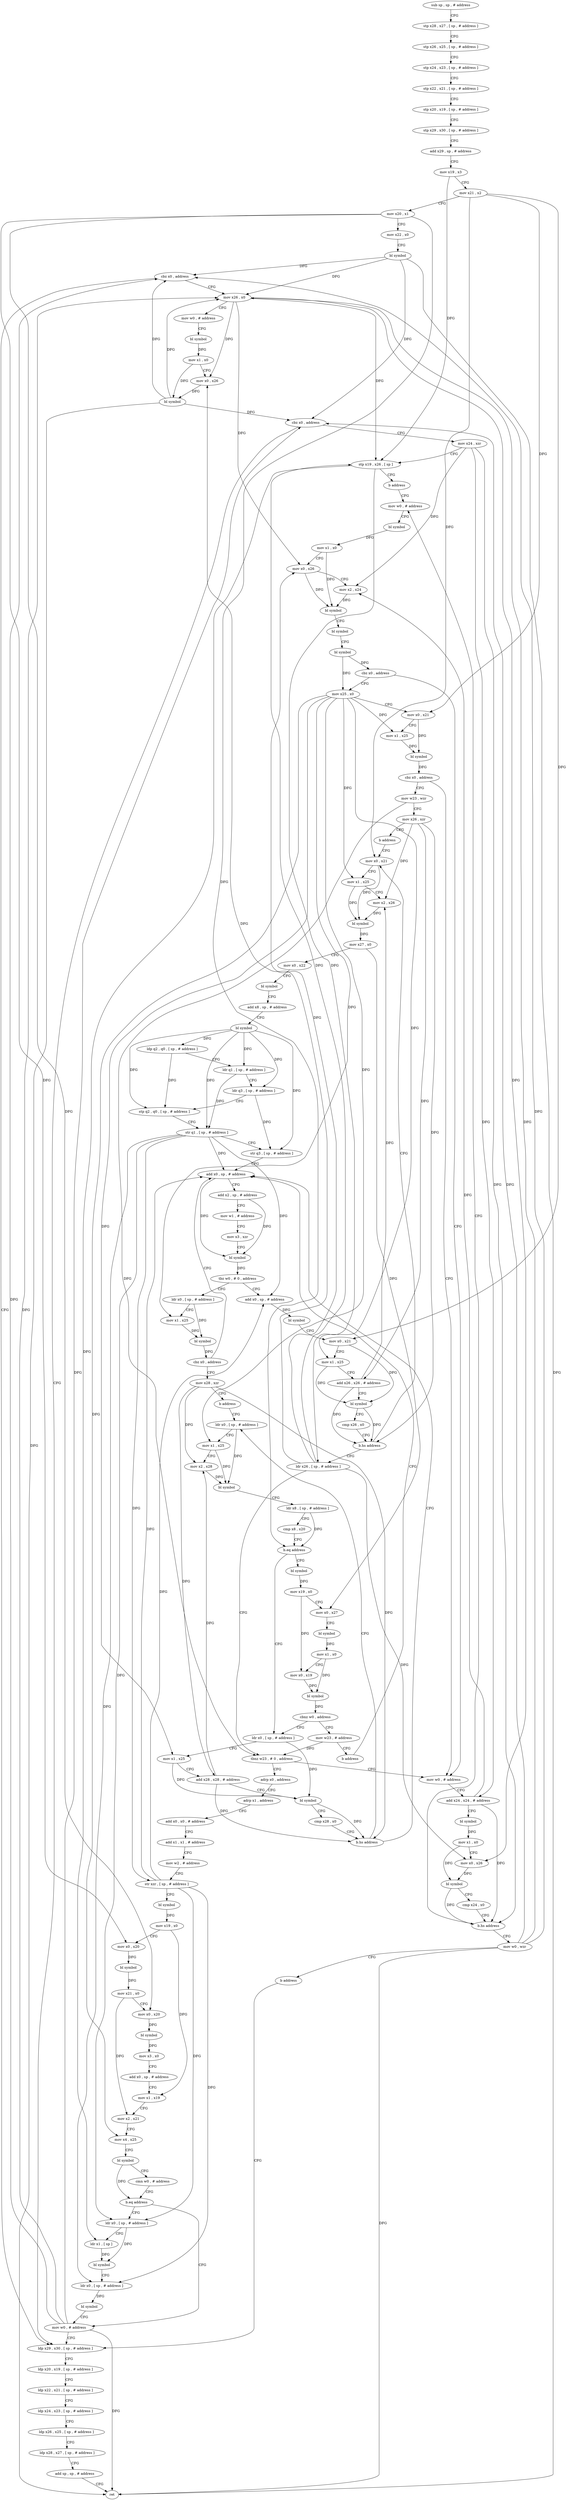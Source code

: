 digraph "func" {
"108076" [label = "sub sp , sp , # address" ]
"108080" [label = "stp x28 , x27 , [ sp , # address ]" ]
"108084" [label = "stp x26 , x25 , [ sp , # address ]" ]
"108088" [label = "stp x24 , x23 , [ sp , # address ]" ]
"108092" [label = "stp x22 , x21 , [ sp , # address ]" ]
"108096" [label = "stp x20 , x19 , [ sp , # address ]" ]
"108100" [label = "stp x29 , x30 , [ sp , # address ]" ]
"108104" [label = "add x29 , sp , # address" ]
"108108" [label = "mov x19 , x3" ]
"108112" [label = "mov x21 , x2" ]
"108116" [label = "mov x20 , x1" ]
"108120" [label = "mov x22 , x0" ]
"108124" [label = "bl symbol" ]
"108128" [label = "cbz x0 , address" ]
"108628" [label = "ldp x29 , x30 , [ sp , # address ]" ]
"108132" [label = "mov x26 , x0" ]
"108632" [label = "ldp x20 , x19 , [ sp , # address ]" ]
"108636" [label = "ldp x22 , x21 , [ sp , # address ]" ]
"108640" [label = "ldp x24 , x23 , [ sp , # address ]" ]
"108644" [label = "ldp x26 , x25 , [ sp , # address ]" ]
"108648" [label = "ldp x28 , x27 , [ sp , # address ]" ]
"108652" [label = "add sp , sp , # address" ]
"108656" [label = "ret" ]
"108136" [label = "mov w0 , # address" ]
"108140" [label = "bl symbol" ]
"108144" [label = "mov x1 , x0" ]
"108148" [label = "mov x0 , x26" ]
"108152" [label = "bl symbol" ]
"108156" [label = "cbz x0 , address" ]
"108160" [label = "mov x24 , xzr" ]
"108164" [label = "stp x19 , x26 , [ sp ]" ]
"108168" [label = "b address" ]
"108212" [label = "mov w0 , # address" ]
"108216" [label = "bl symbol" ]
"108220" [label = "mov x1 , x0" ]
"108224" [label = "mov x0 , x26" ]
"108228" [label = "mov x2 , x24" ]
"108232" [label = "bl symbol" ]
"108236" [label = "bl symbol" ]
"108240" [label = "bl symbol" ]
"108244" [label = "cbz x0 , address" ]
"108180" [label = "mov w0 , # address" ]
"108248" [label = "mov x25 , x0" ]
"108184" [label = "add x24 , x24 , # address" ]
"108188" [label = "bl symbol" ]
"108192" [label = "mov x1 , x0" ]
"108196" [label = "mov x0 , x26" ]
"108200" [label = "bl symbol" ]
"108204" [label = "cmp x24 , x0" ]
"108208" [label = "b.hs address" ]
"108512" [label = "mov w0 , wzr" ]
"108252" [label = "mov x0 , x21" ]
"108256" [label = "mov x1 , x25" ]
"108260" [label = "bl symbol" ]
"108264" [label = "cbz x0 , address" ]
"108268" [label = "mov w23 , wzr" ]
"108516" [label = "b address" ]
"108272" [label = "mov x26 , xzr" ]
"108276" [label = "b address" ]
"108312" [label = "mov x0 , x21" ]
"108316" [label = "mov x1 , x25" ]
"108320" [label = "mov x2 , x26" ]
"108324" [label = "bl symbol" ]
"108328" [label = "mov x27 , x0" ]
"108332" [label = "mov x0 , x22" ]
"108336" [label = "bl symbol" ]
"108340" [label = "add x8 , sp , # address" ]
"108344" [label = "bl symbol" ]
"108348" [label = "ldp q2 , q0 , [ sp , # address ]" ]
"108352" [label = "ldr q1 , [ sp , # address ]" ]
"108356" [label = "ldr q3 , [ sp , # address ]" ]
"108360" [label = "stp q2 , q0 , [ sp , # address ]" ]
"108364" [label = "str q1 , [ sp , # address ]" ]
"108368" [label = "str q3 , [ sp , # address ]" ]
"108372" [label = "add x0 , sp , # address" ]
"108280" [label = "add x0 , sp , # address" ]
"108284" [label = "bl symbol" ]
"108288" [label = "mov x0 , x21" ]
"108292" [label = "mov x1 , x25" ]
"108296" [label = "add x26 , x26 , # address" ]
"108300" [label = "bl symbol" ]
"108304" [label = "cmp x26 , x0" ]
"108308" [label = "b.hs address" ]
"108172" [label = "ldr x26 , [ sp , # address ]" ]
"108396" [label = "ldr x0 , [ sp , # address ]" ]
"108400" [label = "mov x1 , x25" ]
"108404" [label = "bl symbol" ]
"108408" [label = "cbz x0 , address" ]
"108412" [label = "mov x28 , xzr" ]
"108176" [label = "tbnz w23 , # 0 , address" ]
"108520" [label = "adrp x0 , address" ]
"108376" [label = "add x2 , sp , # address" ]
"108380" [label = "mov w1 , # address" ]
"108384" [label = "mov x3 , xzr" ]
"108388" [label = "bl symbol" ]
"108392" [label = "tbz w0 , # 0 , address" ]
"108416" [label = "b address" ]
"108444" [label = "ldr x0 , [ sp , # address ]" ]
"108524" [label = "adrp x1 , address" ]
"108528" [label = "add x0 , x0 , # address" ]
"108532" [label = "add x1 , x1 , # address" ]
"108536" [label = "mov w2 , # address" ]
"108540" [label = "str xzr , [ sp , # address ]" ]
"108544" [label = "bl symbol" ]
"108548" [label = "mov x19 , x0" ]
"108552" [label = "mov x0 , x20" ]
"108556" [label = "bl symbol" ]
"108560" [label = "mov x21 , x0" ]
"108564" [label = "mov x0 , x20" ]
"108568" [label = "bl symbol" ]
"108572" [label = "mov x3 , x0" ]
"108576" [label = "add x0 , sp , # address" ]
"108580" [label = "mov x1 , x19" ]
"108584" [label = "mov x2 , x21" ]
"108588" [label = "mov x4 , x25" ]
"108592" [label = "bl symbol" ]
"108596" [label = "cmn w0 , # address" ]
"108600" [label = "b.eq address" ]
"108624" [label = "mov w0 , # address" ]
"108604" [label = "ldr x0 , [ sp , # address ]" ]
"108448" [label = "mov x1 , x25" ]
"108452" [label = "mov x2 , x28" ]
"108456" [label = "bl symbol" ]
"108460" [label = "ldr x8 , [ sp , # address ]" ]
"108464" [label = "cmp x8 , x20" ]
"108468" [label = "b.eq address" ]
"108420" [label = "ldr x0 , [ sp , # address ]" ]
"108472" [label = "bl symbol" ]
"108608" [label = "ldr x1 , [ sp ]" ]
"108612" [label = "bl symbol" ]
"108616" [label = "ldr x0 , [ sp , # address ]" ]
"108620" [label = "bl symbol" ]
"108424" [label = "mov x1 , x25" ]
"108428" [label = "add x28 , x28 , # address" ]
"108432" [label = "bl symbol" ]
"108436" [label = "cmp x28 , x0" ]
"108440" [label = "b.hs address" ]
"108476" [label = "mov x19 , x0" ]
"108480" [label = "mov x0 , x27" ]
"108484" [label = "bl symbol" ]
"108488" [label = "mov x1 , x0" ]
"108492" [label = "mov x0 , x19" ]
"108496" [label = "bl symbol" ]
"108500" [label = "cbnz w0 , address" ]
"108504" [label = "mov w23 , # address" ]
"108508" [label = "b address" ]
"108076" -> "108080" [ label = "CFG" ]
"108080" -> "108084" [ label = "CFG" ]
"108084" -> "108088" [ label = "CFG" ]
"108088" -> "108092" [ label = "CFG" ]
"108092" -> "108096" [ label = "CFG" ]
"108096" -> "108100" [ label = "CFG" ]
"108100" -> "108104" [ label = "CFG" ]
"108104" -> "108108" [ label = "CFG" ]
"108108" -> "108112" [ label = "CFG" ]
"108108" -> "108164" [ label = "DFG" ]
"108112" -> "108116" [ label = "CFG" ]
"108112" -> "108252" [ label = "DFG" ]
"108112" -> "108312" [ label = "DFG" ]
"108112" -> "108288" [ label = "DFG" ]
"108116" -> "108120" [ label = "CFG" ]
"108116" -> "108552" [ label = "DFG" ]
"108116" -> "108564" [ label = "DFG" ]
"108116" -> "108468" [ label = "DFG" ]
"108120" -> "108124" [ label = "CFG" ]
"108124" -> "108128" [ label = "DFG" ]
"108124" -> "108656" [ label = "DFG" ]
"108124" -> "108132" [ label = "DFG" ]
"108124" -> "108156" [ label = "DFG" ]
"108128" -> "108628" [ label = "CFG" ]
"108128" -> "108132" [ label = "CFG" ]
"108628" -> "108632" [ label = "CFG" ]
"108132" -> "108136" [ label = "CFG" ]
"108132" -> "108148" [ label = "DFG" ]
"108132" -> "108164" [ label = "DFG" ]
"108132" -> "108224" [ label = "DFG" ]
"108132" -> "108196" [ label = "DFG" ]
"108632" -> "108636" [ label = "CFG" ]
"108636" -> "108640" [ label = "CFG" ]
"108640" -> "108644" [ label = "CFG" ]
"108644" -> "108648" [ label = "CFG" ]
"108648" -> "108652" [ label = "CFG" ]
"108652" -> "108656" [ label = "CFG" ]
"108136" -> "108140" [ label = "CFG" ]
"108140" -> "108144" [ label = "DFG" ]
"108144" -> "108148" [ label = "CFG" ]
"108144" -> "108152" [ label = "DFG" ]
"108148" -> "108152" [ label = "DFG" ]
"108152" -> "108156" [ label = "DFG" ]
"108152" -> "108128" [ label = "DFG" ]
"108152" -> "108132" [ label = "DFG" ]
"108152" -> "108656" [ label = "DFG" ]
"108156" -> "108628" [ label = "CFG" ]
"108156" -> "108160" [ label = "CFG" ]
"108160" -> "108164" [ label = "CFG" ]
"108160" -> "108228" [ label = "DFG" ]
"108160" -> "108184" [ label = "DFG" ]
"108160" -> "108208" [ label = "DFG" ]
"108164" -> "108168" [ label = "CFG" ]
"108164" -> "108608" [ label = "DFG" ]
"108164" -> "108172" [ label = "DFG" ]
"108168" -> "108212" [ label = "CFG" ]
"108212" -> "108216" [ label = "CFG" ]
"108216" -> "108220" [ label = "DFG" ]
"108220" -> "108224" [ label = "CFG" ]
"108220" -> "108232" [ label = "DFG" ]
"108224" -> "108228" [ label = "CFG" ]
"108224" -> "108232" [ label = "DFG" ]
"108228" -> "108232" [ label = "DFG" ]
"108232" -> "108236" [ label = "CFG" ]
"108236" -> "108240" [ label = "CFG" ]
"108240" -> "108244" [ label = "DFG" ]
"108240" -> "108248" [ label = "DFG" ]
"108244" -> "108180" [ label = "CFG" ]
"108244" -> "108248" [ label = "CFG" ]
"108180" -> "108184" [ label = "CFG" ]
"108248" -> "108252" [ label = "CFG" ]
"108248" -> "108256" [ label = "DFG" ]
"108248" -> "108316" [ label = "DFG" ]
"108248" -> "108292" [ label = "DFG" ]
"108248" -> "108400" [ label = "DFG" ]
"108248" -> "108588" [ label = "DFG" ]
"108248" -> "108448" [ label = "DFG" ]
"108248" -> "108424" [ label = "DFG" ]
"108184" -> "108188" [ label = "CFG" ]
"108184" -> "108228" [ label = "DFG" ]
"108184" -> "108208" [ label = "DFG" ]
"108188" -> "108192" [ label = "DFG" ]
"108192" -> "108196" [ label = "CFG" ]
"108192" -> "108200" [ label = "DFG" ]
"108196" -> "108200" [ label = "DFG" ]
"108200" -> "108204" [ label = "CFG" ]
"108200" -> "108208" [ label = "DFG" ]
"108204" -> "108208" [ label = "CFG" ]
"108208" -> "108512" [ label = "CFG" ]
"108208" -> "108212" [ label = "CFG" ]
"108512" -> "108516" [ label = "CFG" ]
"108512" -> "108128" [ label = "DFG" ]
"108512" -> "108132" [ label = "DFG" ]
"108512" -> "108156" [ label = "DFG" ]
"108512" -> "108656" [ label = "DFG" ]
"108252" -> "108256" [ label = "CFG" ]
"108252" -> "108260" [ label = "DFG" ]
"108256" -> "108260" [ label = "DFG" ]
"108260" -> "108264" [ label = "DFG" ]
"108264" -> "108180" [ label = "CFG" ]
"108264" -> "108268" [ label = "CFG" ]
"108268" -> "108272" [ label = "CFG" ]
"108268" -> "108176" [ label = "DFG" ]
"108516" -> "108628" [ label = "CFG" ]
"108272" -> "108276" [ label = "CFG" ]
"108272" -> "108320" [ label = "DFG" ]
"108272" -> "108296" [ label = "DFG" ]
"108272" -> "108308" [ label = "DFG" ]
"108276" -> "108312" [ label = "CFG" ]
"108312" -> "108316" [ label = "CFG" ]
"108312" -> "108324" [ label = "DFG" ]
"108316" -> "108320" [ label = "CFG" ]
"108316" -> "108324" [ label = "DFG" ]
"108320" -> "108324" [ label = "DFG" ]
"108324" -> "108328" [ label = "DFG" ]
"108328" -> "108332" [ label = "CFG" ]
"108328" -> "108480" [ label = "DFG" ]
"108332" -> "108336" [ label = "CFG" ]
"108336" -> "108340" [ label = "CFG" ]
"108340" -> "108344" [ label = "CFG" ]
"108344" -> "108348" [ label = "DFG" ]
"108344" -> "108360" [ label = "DFG" ]
"108344" -> "108352" [ label = "DFG" ]
"108344" -> "108364" [ label = "DFG" ]
"108344" -> "108356" [ label = "DFG" ]
"108344" -> "108368" [ label = "DFG" ]
"108348" -> "108352" [ label = "CFG" ]
"108348" -> "108360" [ label = "DFG" ]
"108352" -> "108356" [ label = "CFG" ]
"108352" -> "108364" [ label = "DFG" ]
"108356" -> "108360" [ label = "CFG" ]
"108356" -> "108368" [ label = "DFG" ]
"108360" -> "108364" [ label = "CFG" ]
"108364" -> "108368" [ label = "CFG" ]
"108364" -> "108604" [ label = "DFG" ]
"108364" -> "108616" [ label = "DFG" ]
"108364" -> "108372" [ label = "DFG" ]
"108364" -> "108280" [ label = "DFG" ]
"108364" -> "108540" [ label = "DFG" ]
"108368" -> "108372" [ label = "CFG" ]
"108372" -> "108376" [ label = "CFG" ]
"108372" -> "108388" [ label = "DFG" ]
"108280" -> "108284" [ label = "DFG" ]
"108284" -> "108288" [ label = "CFG" ]
"108288" -> "108292" [ label = "CFG" ]
"108288" -> "108300" [ label = "DFG" ]
"108292" -> "108296" [ label = "CFG" ]
"108292" -> "108300" [ label = "DFG" ]
"108296" -> "108300" [ label = "CFG" ]
"108296" -> "108320" [ label = "DFG" ]
"108296" -> "108308" [ label = "DFG" ]
"108300" -> "108304" [ label = "CFG" ]
"108300" -> "108308" [ label = "DFG" ]
"108304" -> "108308" [ label = "CFG" ]
"108308" -> "108172" [ label = "CFG" ]
"108308" -> "108312" [ label = "CFG" ]
"108172" -> "108176" [ label = "CFG" ]
"108172" -> "108148" [ label = "DFG" ]
"108172" -> "108164" [ label = "DFG" ]
"108172" -> "108224" [ label = "DFG" ]
"108172" -> "108196" [ label = "DFG" ]
"108396" -> "108400" [ label = "CFG" ]
"108396" -> "108404" [ label = "DFG" ]
"108400" -> "108404" [ label = "DFG" ]
"108404" -> "108408" [ label = "DFG" ]
"108408" -> "108372" [ label = "CFG" ]
"108408" -> "108412" [ label = "CFG" ]
"108412" -> "108416" [ label = "CFG" ]
"108412" -> "108452" [ label = "DFG" ]
"108412" -> "108428" [ label = "DFG" ]
"108412" -> "108440" [ label = "DFG" ]
"108176" -> "108520" [ label = "CFG" ]
"108176" -> "108180" [ label = "CFG" ]
"108520" -> "108524" [ label = "CFG" ]
"108376" -> "108380" [ label = "CFG" ]
"108376" -> "108388" [ label = "DFG" ]
"108380" -> "108384" [ label = "CFG" ]
"108384" -> "108388" [ label = "CFG" ]
"108388" -> "108392" [ label = "DFG" ]
"108392" -> "108280" [ label = "CFG" ]
"108392" -> "108396" [ label = "CFG" ]
"108416" -> "108444" [ label = "CFG" ]
"108444" -> "108448" [ label = "CFG" ]
"108444" -> "108456" [ label = "DFG" ]
"108524" -> "108528" [ label = "CFG" ]
"108528" -> "108532" [ label = "CFG" ]
"108532" -> "108536" [ label = "CFG" ]
"108536" -> "108540" [ label = "CFG" ]
"108540" -> "108544" [ label = "CFG" ]
"108540" -> "108372" [ label = "DFG" ]
"108540" -> "108280" [ label = "DFG" ]
"108540" -> "108604" [ label = "DFG" ]
"108540" -> "108616" [ label = "DFG" ]
"108544" -> "108548" [ label = "DFG" ]
"108548" -> "108552" [ label = "CFG" ]
"108548" -> "108580" [ label = "DFG" ]
"108552" -> "108556" [ label = "DFG" ]
"108556" -> "108560" [ label = "DFG" ]
"108560" -> "108564" [ label = "CFG" ]
"108560" -> "108584" [ label = "DFG" ]
"108564" -> "108568" [ label = "DFG" ]
"108568" -> "108572" [ label = "DFG" ]
"108572" -> "108576" [ label = "CFG" ]
"108576" -> "108580" [ label = "CFG" ]
"108580" -> "108584" [ label = "CFG" ]
"108584" -> "108588" [ label = "CFG" ]
"108588" -> "108592" [ label = "CFG" ]
"108592" -> "108596" [ label = "CFG" ]
"108592" -> "108600" [ label = "DFG" ]
"108596" -> "108600" [ label = "CFG" ]
"108600" -> "108624" [ label = "CFG" ]
"108600" -> "108604" [ label = "CFG" ]
"108624" -> "108628" [ label = "CFG" ]
"108624" -> "108128" [ label = "DFG" ]
"108624" -> "108132" [ label = "DFG" ]
"108624" -> "108156" [ label = "DFG" ]
"108624" -> "108656" [ label = "DFG" ]
"108604" -> "108608" [ label = "CFG" ]
"108604" -> "108612" [ label = "DFG" ]
"108448" -> "108452" [ label = "CFG" ]
"108448" -> "108456" [ label = "DFG" ]
"108452" -> "108456" [ label = "DFG" ]
"108456" -> "108460" [ label = "CFG" ]
"108460" -> "108464" [ label = "CFG" ]
"108460" -> "108468" [ label = "DFG" ]
"108464" -> "108468" [ label = "CFG" ]
"108468" -> "108420" [ label = "CFG" ]
"108468" -> "108472" [ label = "CFG" ]
"108420" -> "108424" [ label = "CFG" ]
"108420" -> "108432" [ label = "DFG" ]
"108472" -> "108476" [ label = "DFG" ]
"108608" -> "108612" [ label = "DFG" ]
"108612" -> "108616" [ label = "CFG" ]
"108616" -> "108620" [ label = "DFG" ]
"108620" -> "108624" [ label = "CFG" ]
"108424" -> "108428" [ label = "CFG" ]
"108424" -> "108432" [ label = "DFG" ]
"108428" -> "108432" [ label = "CFG" ]
"108428" -> "108452" [ label = "DFG" ]
"108428" -> "108440" [ label = "DFG" ]
"108432" -> "108436" [ label = "CFG" ]
"108432" -> "108440" [ label = "DFG" ]
"108436" -> "108440" [ label = "CFG" ]
"108440" -> "108372" [ label = "CFG" ]
"108440" -> "108444" [ label = "CFG" ]
"108476" -> "108480" [ label = "CFG" ]
"108476" -> "108492" [ label = "DFG" ]
"108480" -> "108484" [ label = "CFG" ]
"108484" -> "108488" [ label = "DFG" ]
"108488" -> "108492" [ label = "CFG" ]
"108488" -> "108496" [ label = "DFG" ]
"108492" -> "108496" [ label = "DFG" ]
"108496" -> "108500" [ label = "DFG" ]
"108500" -> "108420" [ label = "CFG" ]
"108500" -> "108504" [ label = "CFG" ]
"108504" -> "108508" [ label = "CFG" ]
"108504" -> "108176" [ label = "DFG" ]
"108508" -> "108372" [ label = "CFG" ]
}
